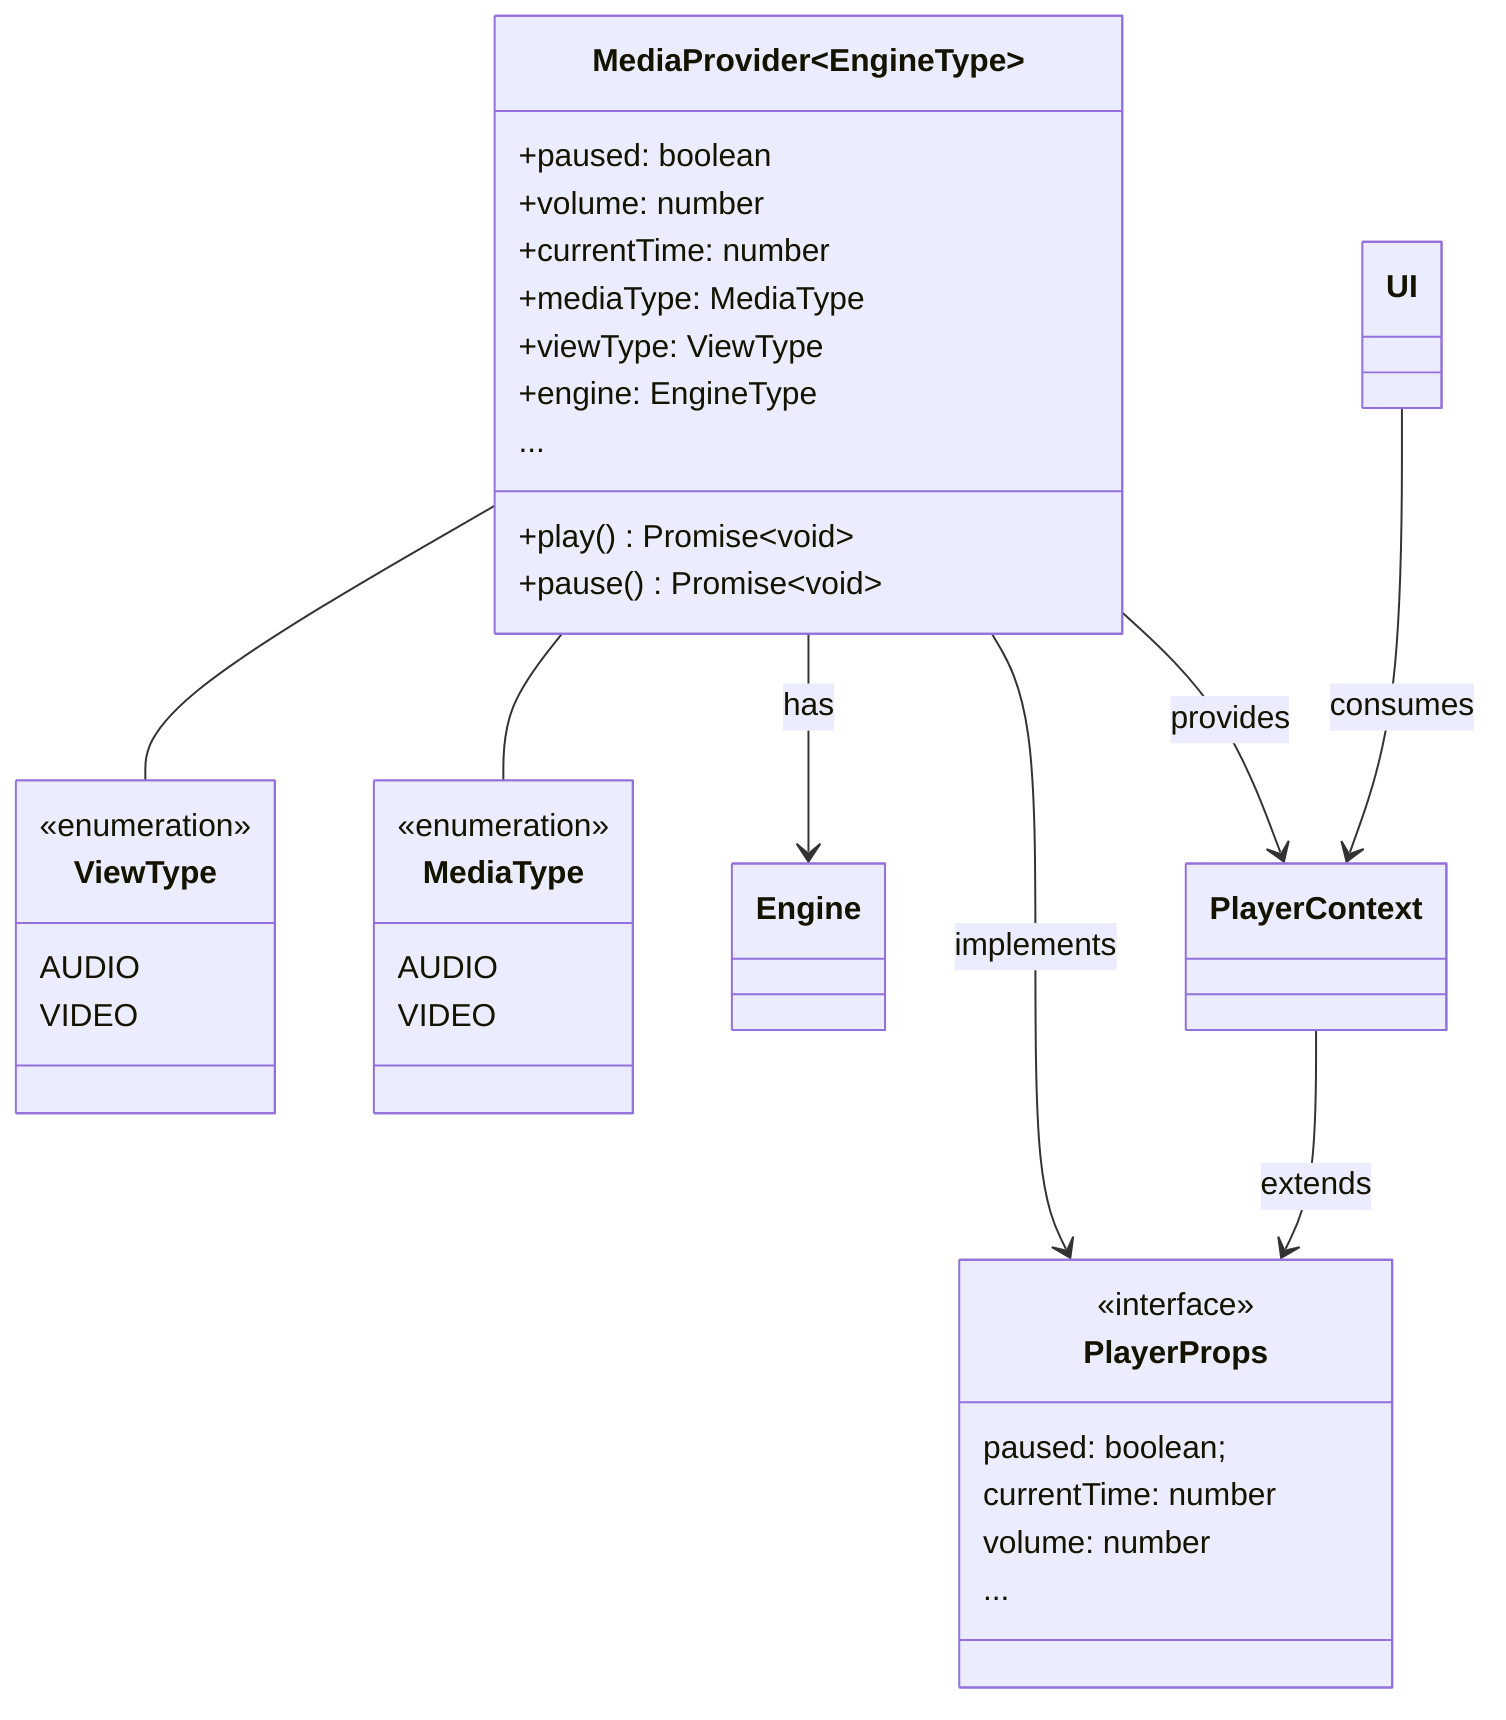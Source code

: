 classDiagram

class MediaProvider~EngineType~ {
    +paused: boolean
    +volume: number
    +currentTime: number
    +mediaType: MediaType
    +viewType: ViewType
    +engine: EngineType
    ...
    +play() Promise~void~ 
    +pause() Promise~void~ 
}

MediaProvider -- ViewType
MediaProvider -- MediaType
MediaProvider --> Engine: has

class PlayerContext
MediaProvider--> PlayerContext: provides

class PlayerProps {
    <<interface>>
    paused: boolean;
    currentTime: number
    volume: number
    ...
}

MediaProvider --> PlayerProps: implements
PlayerContext --> PlayerProps: extends

class MediaType {
    <<enumeration>>
    AUDIO
    VIDEO
}

class ViewType {
    <<enumeration>>
    AUDIO
    VIDEO
}


UI --> PlayerContext: consumes